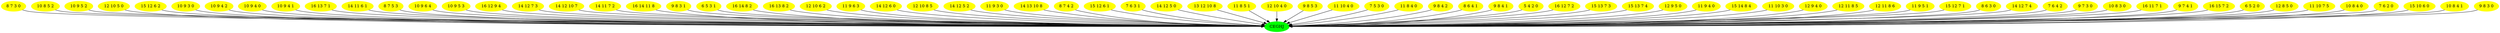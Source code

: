 strict digraph  {
	"8 7 3 0"	 [color=yellow,
		style=filled];
	CEGHJ	 [color=green,
		style=filled];
	"8 7 3 0" -> CEGHJ;
	"10 8 5 2"	 [color=yellow,
		style=filled];
	"10 8 5 2" -> CEGHJ;
	"10 9 5 2"	 [color=yellow,
		style=filled];
	"10 9 5 2" -> CEGHJ;
	"12 10 5 0"	 [color=yellow,
		style=filled];
	"12 10 5 0" -> CEGHJ;
	"15 12 6 2"	 [color=yellow,
		style=filled];
	"15 12 6 2" -> CEGHJ;
	"10 9 3 0"	 [color=yellow,
		style=filled];
	"10 9 3 0" -> CEGHJ;
	"10 9 4 2"	 [color=yellow,
		style=filled];
	"10 9 4 2" -> CEGHJ;
	"10 9 4 0"	 [color=yellow,
		style=filled];
	"10 9 4 0" -> CEGHJ;
	"10 9 4 1"	 [color=yellow,
		style=filled];
	"10 9 4 1" -> CEGHJ;
	"16 13 7 1"	 [color=yellow,
		style=filled];
	"16 13 7 1" -> CEGHJ;
	"14 11 6 1"	 [color=yellow,
		style=filled];
	"14 11 6 1" -> CEGHJ;
	"8 7 5 3"	 [color=yellow,
		style=filled];
	"8 7 5 3" -> CEGHJ;
	"10 9 6 4"	 [color=yellow,
		style=filled];
	"10 9 6 4" -> CEGHJ;
	"10 9 5 3"	 [color=yellow,
		style=filled];
	"10 9 5 3" -> CEGHJ;
	"16 12 9 4"	 [color=yellow,
		style=filled];
	"16 12 9 4" -> CEGHJ;
	"14 12 7 3"	 [color=yellow,
		style=filled];
	"14 12 7 3" -> CEGHJ;
	"14 12 10 7"	 [color=yellow,
		style=filled];
	"14 12 10 7" -> CEGHJ;
	"14 11 7 2"	 [color=yellow,
		style=filled];
	"14 11 7 2" -> CEGHJ;
	"16 14 11 8"	 [color=yellow,
		style=filled];
	"16 14 11 8" -> CEGHJ;
	"9 8 3 1"	 [color=yellow,
		style=filled];
	"9 8 3 1" -> CEGHJ;
	"6 5 3 1"	 [color=yellow,
		style=filled];
	"6 5 3 1" -> CEGHJ;
	"16 14 8 2"	 [color=yellow,
		style=filled];
	"16 14 8 2" -> CEGHJ;
	"16 13 8 2"	 [color=yellow,
		style=filled];
	"16 13 8 2" -> CEGHJ;
	"12 10 6 2"	 [color=yellow,
		style=filled];
	"12 10 6 2" -> CEGHJ;
	"11 9 6 3"	 [color=yellow,
		style=filled];
	"11 9 6 3" -> CEGHJ;
	"14 12 6 0"	 [color=yellow,
		style=filled];
	"14 12 6 0" -> CEGHJ;
	"12 10 8 5"	 [color=yellow,
		style=filled];
	"12 10 8 5" -> CEGHJ;
	"14 12 5 2"	 [color=yellow,
		style=filled];
	"14 12 5 2" -> CEGHJ;
	"11 9 3 0"	 [color=yellow,
		style=filled];
	"11 9 3 0" -> CEGHJ;
	"14 13 10 8"	 [color=yellow,
		style=filled];
	"14 13 10 8" -> CEGHJ;
	"8 7 4 2"	 [color=yellow,
		style=filled];
	"8 7 4 2" -> CEGHJ;
	"15 12 6 1"	 [color=yellow,
		style=filled];
	"15 12 6 1" -> CEGHJ;
	"7 6 3 1"	 [color=yellow,
		style=filled];
	"7 6 3 1" -> CEGHJ;
	"14 12 5 0"	 [color=yellow,
		style=filled];
	"14 12 5 0" -> CEGHJ;
	"13 12 10 8"	 [color=yellow,
		style=filled];
	"13 12 10 8" -> CEGHJ;
	"11 8 5 1"	 [color=yellow,
		style=filled];
	"11 8 5 1" -> CEGHJ;
	"12 10 4 0"	 [color=yellow,
		style=filled];
	"12 10 4 0" -> CEGHJ;
	"9 8 5 3"	 [color=yellow,
		style=filled];
	"9 8 5 3" -> CEGHJ;
	"11 10 4 0"	 [color=yellow,
		style=filled];
	"11 10 4 0" -> CEGHJ;
	"7 5 3 0"	 [color=yellow,
		style=filled];
	"7 5 3 0" -> CEGHJ;
	"11 8 4 0"	 [color=yellow,
		style=filled];
	"11 8 4 0" -> CEGHJ;
	"9 8 4 2"	 [color=yellow,
		style=filled];
	"9 8 4 2" -> CEGHJ;
	"8 6 4 1"	 [color=yellow,
		style=filled];
	"8 6 4 1" -> CEGHJ;
	"9 8 4 1"	 [color=yellow,
		style=filled];
	"9 8 4 1" -> CEGHJ;
	"5 4 2 0"	 [color=yellow,
		style=filled];
	"5 4 2 0" -> CEGHJ;
	"16 12 7 2"	 [color=yellow,
		style=filled];
	"16 12 7 2" -> CEGHJ;
	"15 13 7 3"	 [color=yellow,
		style=filled];
	"15 13 7 3" -> CEGHJ;
	"15 13 7 4"	 [color=yellow,
		style=filled];
	"15 13 7 4" -> CEGHJ;
	"12 9 5 0"	 [color=yellow,
		style=filled];
	"12 9 5 0" -> CEGHJ;
	"11 9 4 0"	 [color=yellow,
		style=filled];
	"11 9 4 0" -> CEGHJ;
	"15 14 8 4"	 [color=yellow,
		style=filled];
	"15 14 8 4" -> CEGHJ;
	"11 10 3 0"	 [color=yellow,
		style=filled];
	"11 10 3 0" -> CEGHJ;
	"12 9 4 0"	 [color=yellow,
		style=filled];
	"12 9 4 0" -> CEGHJ;
	"12 11 8 5"	 [color=yellow,
		style=filled];
	"12 11 8 5" -> CEGHJ;
	"12 11 8 6"	 [color=yellow,
		style=filled];
	"12 11 8 6" -> CEGHJ;
	"11 9 5 1"	 [color=yellow,
		style=filled];
	"11 9 5 1" -> CEGHJ;
	"15 12 7 1"	 [color=yellow,
		style=filled];
	"15 12 7 1" -> CEGHJ;
	"8 6 3 0"	 [color=yellow,
		style=filled];
	"8 6 3 0" -> CEGHJ;
	"14 12 7 4"	 [color=yellow,
		style=filled];
	"14 12 7 4" -> CEGHJ;
	"7 6 4 2"	 [color=yellow,
		style=filled];
	"7 6 4 2" -> CEGHJ;
	"9 7 3 0"	 [color=yellow,
		style=filled];
	"9 7 3 0" -> CEGHJ;
	"10 8 3 0"	 [color=yellow,
		style=filled];
	"10 8 3 0" -> CEGHJ;
	"16 11 7 1"	 [color=yellow,
		style=filled];
	"16 11 7 1" -> CEGHJ;
	"9 7 4 1"	 [color=yellow,
		style=filled];
	"9 7 4 1" -> CEGHJ;
	"16 15 7 2"	 [color=yellow,
		style=filled];
	"16 15 7 2" -> CEGHJ;
	"6 5 2 0"	 [color=yellow,
		style=filled];
	"6 5 2 0" -> CEGHJ;
	"12 8 5 0"	 [color=yellow,
		style=filled];
	"12 8 5 0" -> CEGHJ;
	"11 10 7 5"	 [color=yellow,
		style=filled];
	"11 10 7 5" -> CEGHJ;
	"10 8 4 0"	 [color=yellow,
		style=filled];
	"10 8 4 0" -> CEGHJ;
	"7 6 2 0"	 [color=yellow,
		style=filled];
	"7 6 2 0" -> CEGHJ;
	"15 10 6 0"	 [color=yellow,
		style=filled];
	"15 10 6 0" -> CEGHJ;
	"10 8 4 1"	 [color=yellow,
		style=filled];
	"10 8 4 1" -> CEGHJ;
	"9 8 3 0"	 [color=yellow,
		style=filled];
	"9 8 3 0" -> CEGHJ;
}
